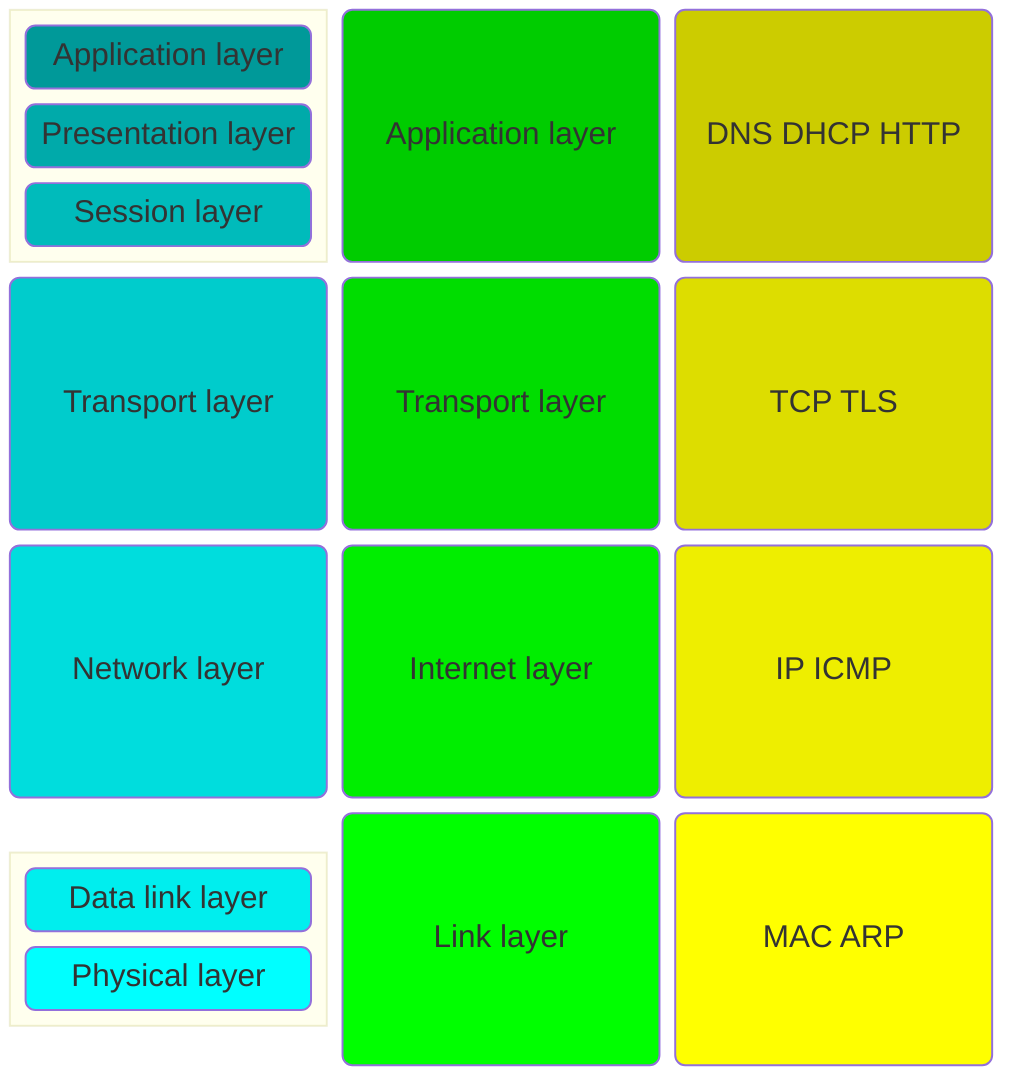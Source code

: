 block-beta
  columns 6

  block:group1:2
	  columns 1
	  oapplication("Application layer")
	  opresentation("Presentation layer")
	  osession("Session layer")
  end
  application("Application layer"):2
  uapplication("DNS DHCP HTTP"):2
  otransport("Transport layer"):2
  transport("Transport layer"):2
  utransport("TCP TLS"):2
  onetwork("Network layer"):2
  internet("Internet layer"):2
  uinternet("IP ICMP"):2
  block:group2:2
	  columns 1
	  odata("Data link layer")
	  ophysical("Physical layer")
  end
  link1("Link layer"):2
  ulink1("MAC ARP"):2

  style ophysical fill:#0ff
  style odata fill:#0ee
  style onetwork fill:#0dd
  style otransport fill:#0cc
  style osession fill:#0bb
  style opresentation fill:#0aa
  style oapplication fill:#099



  style link1 fill:#0f0
  style internet fill:#0e0
  style transport fill:#0d0
  style application fill:#0c0


  style ulink1 fill:#ff0
  style uinternet fill:#ee0
  style utransport fill:#dd0
  style uapplication fill:#cc0